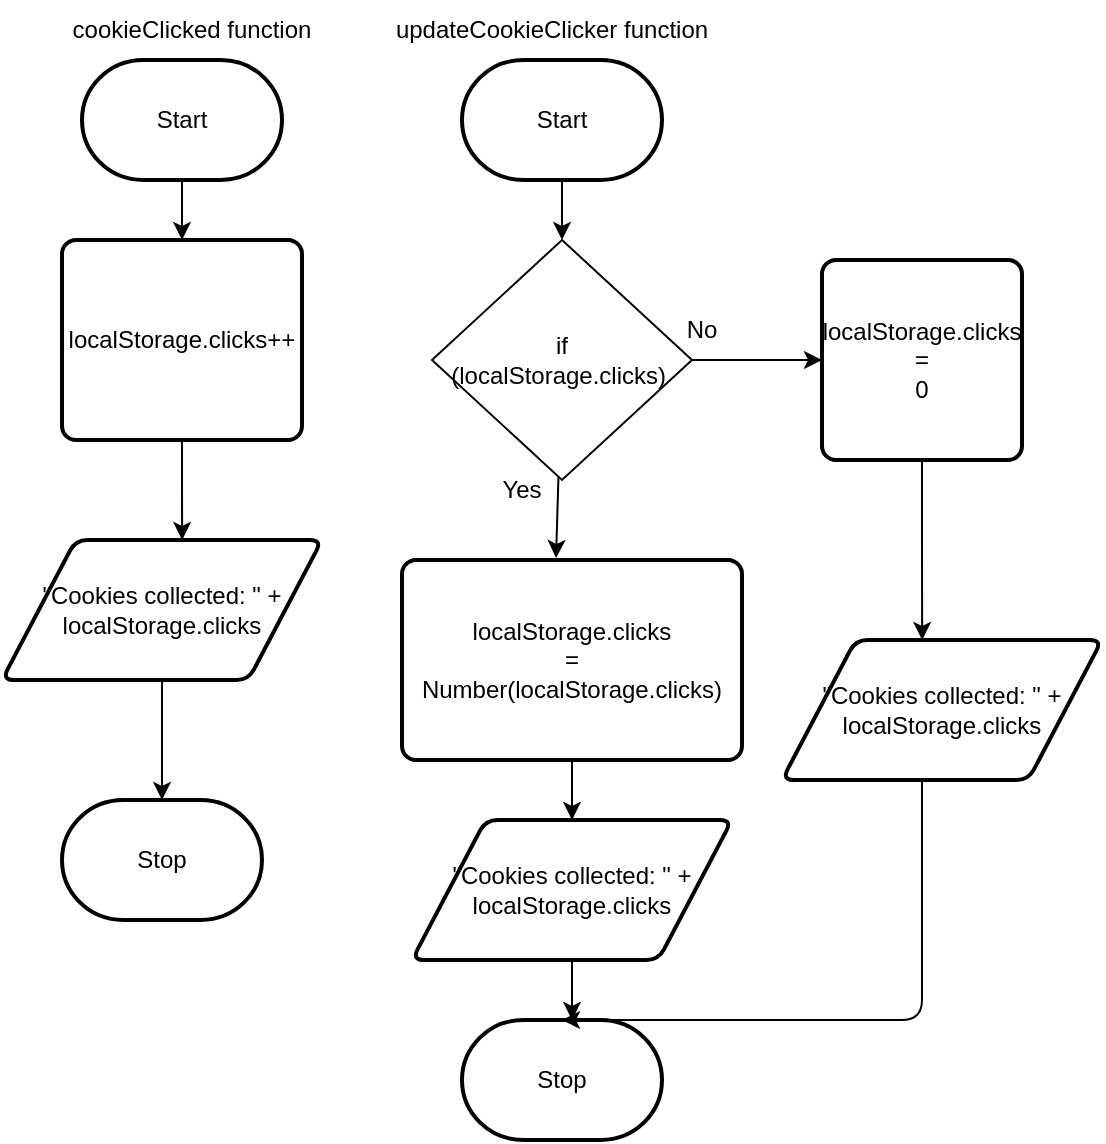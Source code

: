 <mxfile>
    <diagram id="GInHtZuMB5CcCfA9ihm7" name="Page-1">
        <mxGraphModel dx="520" dy="475" grid="1" gridSize="10" guides="1" tooltips="1" connect="1" arrows="1" fold="1" page="1" pageScale="1" pageWidth="850" pageHeight="1100" math="0" shadow="0">
            <root>
                <mxCell id="0"/>
                <mxCell id="1" parent="0"/>
                <mxCell id="13" style="edgeStyle=none;html=1;entryX=0.5;entryY=0;entryDx=0;entryDy=0;" parent="1" source="2" target="12" edge="1">
                    <mxGeometry relative="1" as="geometry"/>
                </mxCell>
                <mxCell id="2" value="Start" style="strokeWidth=2;html=1;shape=mxgraph.flowchart.terminator;whiteSpace=wrap;" parent="1" vertex="1">
                    <mxGeometry x="300" y="260" width="100" height="60" as="geometry"/>
                </mxCell>
                <mxCell id="6" value="Stop" style="strokeWidth=2;html=1;shape=mxgraph.flowchart.terminator;whiteSpace=wrap;" parent="1" vertex="1">
                    <mxGeometry x="300" y="740" width="100" height="60" as="geometry"/>
                </mxCell>
                <mxCell id="15" style="edgeStyle=none;html=1;entryX=0.453;entryY=-0.01;entryDx=0;entryDy=0;entryPerimeter=0;" edge="1" parent="1" source="12" target="14">
                    <mxGeometry relative="1" as="geometry"/>
                </mxCell>
                <mxCell id="19" style="edgeStyle=none;html=1;entryX=0;entryY=0.5;entryDx=0;entryDy=0;" edge="1" parent="1" source="12" target="18">
                    <mxGeometry relative="1" as="geometry"/>
                </mxCell>
                <mxCell id="12" value="if&lt;br&gt;(localStorage.clicks)&amp;nbsp;" style="rhombus;whiteSpace=wrap;html=1;" parent="1" vertex="1">
                    <mxGeometry x="285" y="350" width="130" height="120" as="geometry"/>
                </mxCell>
                <mxCell id="41" style="edgeStyle=orthogonalEdgeStyle;html=1;entryX=0.5;entryY=0;entryDx=0;entryDy=0;" edge="1" parent="1" source="14" target="40">
                    <mxGeometry relative="1" as="geometry"/>
                </mxCell>
                <mxCell id="14" value="localStorage.clicks&lt;br&gt;=&lt;br&gt;Number(localStorage.clicks)" style="rounded=1;whiteSpace=wrap;html=1;absoluteArcSize=1;arcSize=14;strokeWidth=2;" vertex="1" parent="1">
                    <mxGeometry x="270" y="510" width="170" height="100" as="geometry"/>
                </mxCell>
                <mxCell id="43" style="edgeStyle=orthogonalEdgeStyle;html=1;entryX=0.438;entryY=0;entryDx=0;entryDy=0;entryPerimeter=0;" edge="1" parent="1" source="18" target="29">
                    <mxGeometry relative="1" as="geometry"/>
                </mxCell>
                <mxCell id="18" value="localStorage.clicks&lt;br&gt;=&lt;br&gt;0" style="rounded=1;whiteSpace=wrap;html=1;absoluteArcSize=1;arcSize=14;strokeWidth=2;" vertex="1" parent="1">
                    <mxGeometry x="480" y="360" width="100" height="100" as="geometry"/>
                </mxCell>
                <mxCell id="20" value="Yes" style="text;html=1;strokeColor=none;fillColor=none;align=center;verticalAlign=middle;whiteSpace=wrap;rounded=0;" vertex="1" parent="1">
                    <mxGeometry x="300" y="460" width="60" height="30" as="geometry"/>
                </mxCell>
                <mxCell id="21" value="No" style="text;html=1;strokeColor=none;fillColor=none;align=center;verticalAlign=middle;whiteSpace=wrap;rounded=0;" vertex="1" parent="1">
                    <mxGeometry x="390" y="380" width="60" height="30" as="geometry"/>
                </mxCell>
                <mxCell id="33" style="edgeStyle=orthogonalEdgeStyle;html=1;entryX=0.563;entryY=0;entryDx=0;entryDy=0;entryPerimeter=0;" edge="1" parent="1" source="24" target="26">
                    <mxGeometry relative="1" as="geometry"/>
                </mxCell>
                <mxCell id="24" value="localStorage.clicks++" style="rounded=1;whiteSpace=wrap;html=1;absoluteArcSize=1;arcSize=14;strokeWidth=2;" vertex="1" parent="1">
                    <mxGeometry x="100" y="350" width="120" height="100" as="geometry"/>
                </mxCell>
                <mxCell id="37" style="edgeStyle=orthogonalEdgeStyle;html=1;entryX=0.5;entryY=0;entryDx=0;entryDy=0;entryPerimeter=0;" edge="1" parent="1" source="26" target="36">
                    <mxGeometry relative="1" as="geometry">
                        <Array as="points">
                            <mxPoint x="150" y="600"/>
                            <mxPoint x="150" y="600"/>
                        </Array>
                    </mxGeometry>
                </mxCell>
                <mxCell id="26" value="&quot;Cookies collected: &quot; +&lt;br&gt;localStorage.clicks" style="shape=parallelogram;html=1;strokeWidth=2;perimeter=parallelogramPerimeter;whiteSpace=wrap;rounded=1;arcSize=12;size=0.23;" vertex="1" parent="1">
                    <mxGeometry x="70" y="500" width="160" height="70" as="geometry"/>
                </mxCell>
                <mxCell id="32" style="html=1;entryX=0.5;entryY=0;entryDx=0;entryDy=0;entryPerimeter=0;edgeStyle=orthogonalEdgeStyle;" edge="1" parent="1" source="29" target="6">
                    <mxGeometry relative="1" as="geometry">
                        <Array as="points">
                            <mxPoint x="530" y="740"/>
                        </Array>
                    </mxGeometry>
                </mxCell>
                <mxCell id="29" value="&quot;Cookies collected: &quot; +&lt;br&gt;localStorage.clicks" style="shape=parallelogram;html=1;strokeWidth=2;perimeter=parallelogramPerimeter;whiteSpace=wrap;rounded=1;arcSize=12;size=0.23;" vertex="1" parent="1">
                    <mxGeometry x="460" y="550" width="160" height="70" as="geometry"/>
                </mxCell>
                <mxCell id="35" style="edgeStyle=orthogonalEdgeStyle;html=1;entryX=0.5;entryY=0;entryDx=0;entryDy=0;" edge="1" parent="1" source="34" target="24">
                    <mxGeometry relative="1" as="geometry"/>
                </mxCell>
                <mxCell id="34" value="Start" style="strokeWidth=2;html=1;shape=mxgraph.flowchart.terminator;whiteSpace=wrap;" vertex="1" parent="1">
                    <mxGeometry x="110" y="260" width="100" height="60" as="geometry"/>
                </mxCell>
                <mxCell id="36" value="Stop" style="strokeWidth=2;html=1;shape=mxgraph.flowchart.terminator;whiteSpace=wrap;" vertex="1" parent="1">
                    <mxGeometry x="100" y="630" width="100" height="60" as="geometry"/>
                </mxCell>
                <mxCell id="38" value="cookieClicked function" style="text;html=1;strokeColor=none;fillColor=none;align=center;verticalAlign=middle;whiteSpace=wrap;rounded=0;" vertex="1" parent="1">
                    <mxGeometry x="90" y="230" width="150" height="30" as="geometry"/>
                </mxCell>
                <mxCell id="39" value="updateCookieClicker function" style="text;html=1;strokeColor=none;fillColor=none;align=center;verticalAlign=middle;whiteSpace=wrap;rounded=0;" vertex="1" parent="1">
                    <mxGeometry x="265" y="230" width="160" height="30" as="geometry"/>
                </mxCell>
                <mxCell id="42" style="edgeStyle=orthogonalEdgeStyle;html=1;" edge="1" parent="1" source="40">
                    <mxGeometry relative="1" as="geometry">
                        <mxPoint x="355" y="740" as="targetPoint"/>
                    </mxGeometry>
                </mxCell>
                <mxCell id="40" value="&quot;Cookies collected: &quot; +&lt;br&gt;localStorage.clicks" style="shape=parallelogram;html=1;strokeWidth=2;perimeter=parallelogramPerimeter;whiteSpace=wrap;rounded=1;arcSize=12;size=0.23;" vertex="1" parent="1">
                    <mxGeometry x="275" y="640" width="160" height="70" as="geometry"/>
                </mxCell>
            </root>
        </mxGraphModel>
    </diagram>
</mxfile>